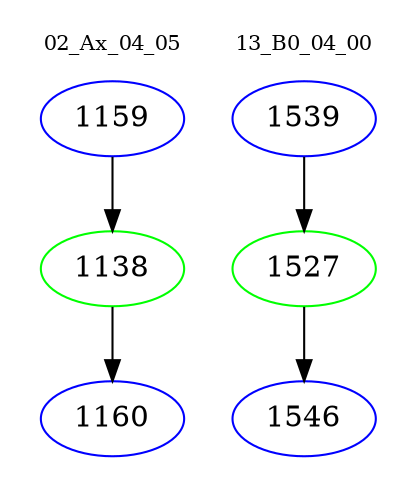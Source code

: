 digraph{
subgraph cluster_0 {
color = white
label = "02_Ax_04_05";
fontsize=10;
T0_1159 [label="1159", color="blue"]
T0_1159 -> T0_1138 [color="black"]
T0_1138 [label="1138", color="green"]
T0_1138 -> T0_1160 [color="black"]
T0_1160 [label="1160", color="blue"]
}
subgraph cluster_1 {
color = white
label = "13_B0_04_00";
fontsize=10;
T1_1539 [label="1539", color="blue"]
T1_1539 -> T1_1527 [color="black"]
T1_1527 [label="1527", color="green"]
T1_1527 -> T1_1546 [color="black"]
T1_1546 [label="1546", color="blue"]
}
}
